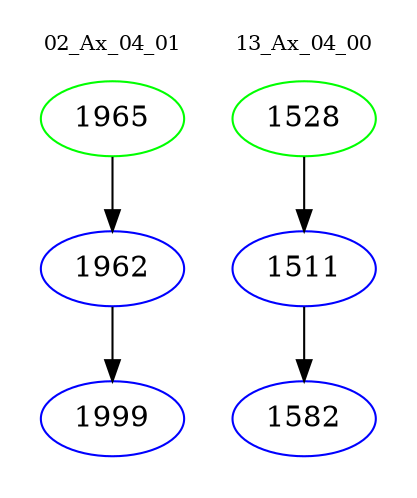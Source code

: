 digraph{
subgraph cluster_0 {
color = white
label = "02_Ax_04_01";
fontsize=10;
T0_1965 [label="1965", color="green"]
T0_1965 -> T0_1962 [color="black"]
T0_1962 [label="1962", color="blue"]
T0_1962 -> T0_1999 [color="black"]
T0_1999 [label="1999", color="blue"]
}
subgraph cluster_1 {
color = white
label = "13_Ax_04_00";
fontsize=10;
T1_1528 [label="1528", color="green"]
T1_1528 -> T1_1511 [color="black"]
T1_1511 [label="1511", color="blue"]
T1_1511 -> T1_1582 [color="black"]
T1_1582 [label="1582", color="blue"]
}
}
